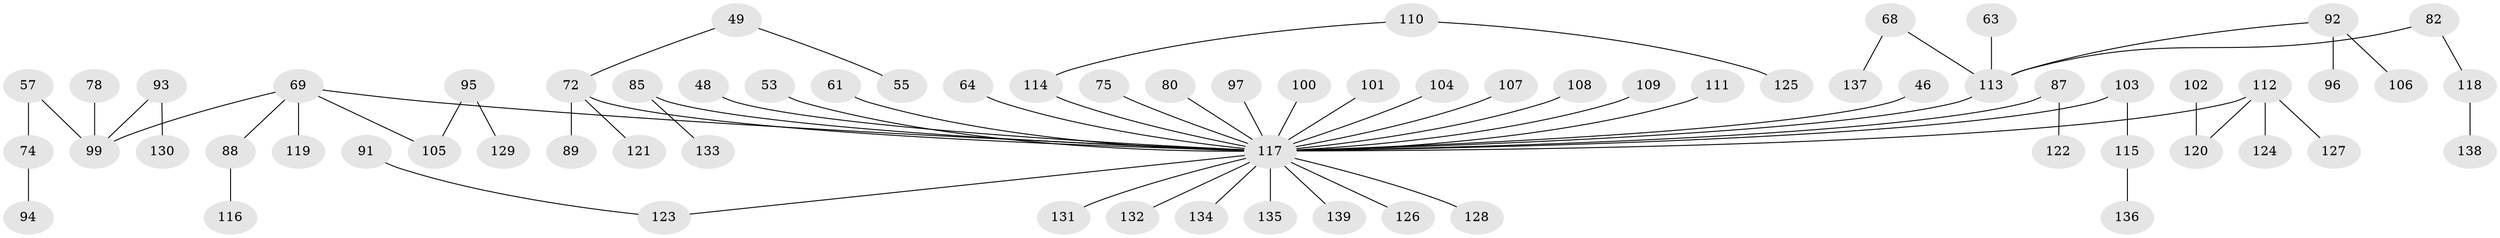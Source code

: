 // original degree distribution, {7: 0.014388489208633094, 2: 0.30935251798561153, 4: 0.050359712230215826, 5: 0.04316546762589928, 3: 0.11510791366906475, 6: 0.007194244604316547, 1: 0.460431654676259}
// Generated by graph-tools (version 1.1) at 2025/53/03/09/25 04:53:15]
// undirected, 69 vertices, 68 edges
graph export_dot {
graph [start="1"]
  node [color=gray90,style=filled];
  46;
  48;
  49;
  53;
  55;
  57;
  61;
  63;
  64;
  68;
  69 [super="+52+27+37+62"];
  72 [super="+60+50+43"];
  74;
  75;
  78;
  80;
  82;
  85;
  87;
  88;
  89;
  91;
  92 [super="+26"];
  93;
  94;
  95;
  96;
  97;
  99 [super="+42"];
  100;
  101;
  102;
  103;
  104;
  105 [super="+59"];
  106;
  107;
  108;
  109;
  110;
  111;
  112 [super="+51+86"];
  113 [super="+44+35+41"];
  114 [super="+77"];
  115;
  116;
  117 [super="+70+98+79+16+81+23+29+65+58+38+45"];
  118;
  119;
  120 [super="+90"];
  121;
  122;
  123 [super="+83"];
  124;
  125;
  126;
  127;
  128;
  129;
  130;
  131;
  132;
  133;
  134;
  135;
  136;
  137;
  138;
  139;
  46 -- 117;
  48 -- 117;
  49 -- 55;
  49 -- 72;
  53 -- 117;
  57 -- 74;
  57 -- 99;
  61 -- 117;
  63 -- 113;
  64 -- 117;
  68 -- 137;
  68 -- 113;
  69 -- 105;
  69 -- 99;
  69 -- 119;
  69 -- 88;
  69 -- 117;
  72 -- 89;
  72 -- 121;
  72 -- 117;
  74 -- 94;
  75 -- 117;
  78 -- 99;
  80 -- 117;
  82 -- 118;
  82 -- 113;
  85 -- 133;
  85 -- 117;
  87 -- 122;
  87 -- 117;
  88 -- 116;
  91 -- 123;
  92 -- 106;
  92 -- 96;
  92 -- 113;
  93 -- 130;
  93 -- 99;
  95 -- 129;
  95 -- 105;
  97 -- 117;
  100 -- 117;
  101 -- 117;
  102 -- 120;
  103 -- 115;
  103 -- 117;
  104 -- 117;
  107 -- 117;
  108 -- 117;
  109 -- 117;
  110 -- 125;
  110 -- 114;
  111 -- 117;
  112 -- 124;
  112 -- 127;
  112 -- 117;
  112 -- 120;
  113 -- 117;
  114 -- 117;
  115 -- 136;
  117 -- 128;
  117 -- 131;
  117 -- 132;
  117 -- 135;
  117 -- 139;
  117 -- 126;
  117 -- 123;
  117 -- 134;
  118 -- 138;
}
